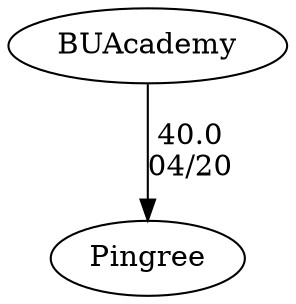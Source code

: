 digraph girls1foursPingree {Pingree [URL="girls1foursPingreePingree.html"];BUAcademy [URL="girls1foursPingreeBUAcademy.html"];BUAcademy -> Pingree[label="40.0
04/20", weight="60", tooltip="NEIRA Girls Fours,Pingree School, Boston University Academy			
Distance: 1500 meters
None", URL="https://www.row2k.com/results/resultspage.cfm?UID=F3BA116ED6CBF64FC2111D7DC005C4D7&cat=1", random="random"]}